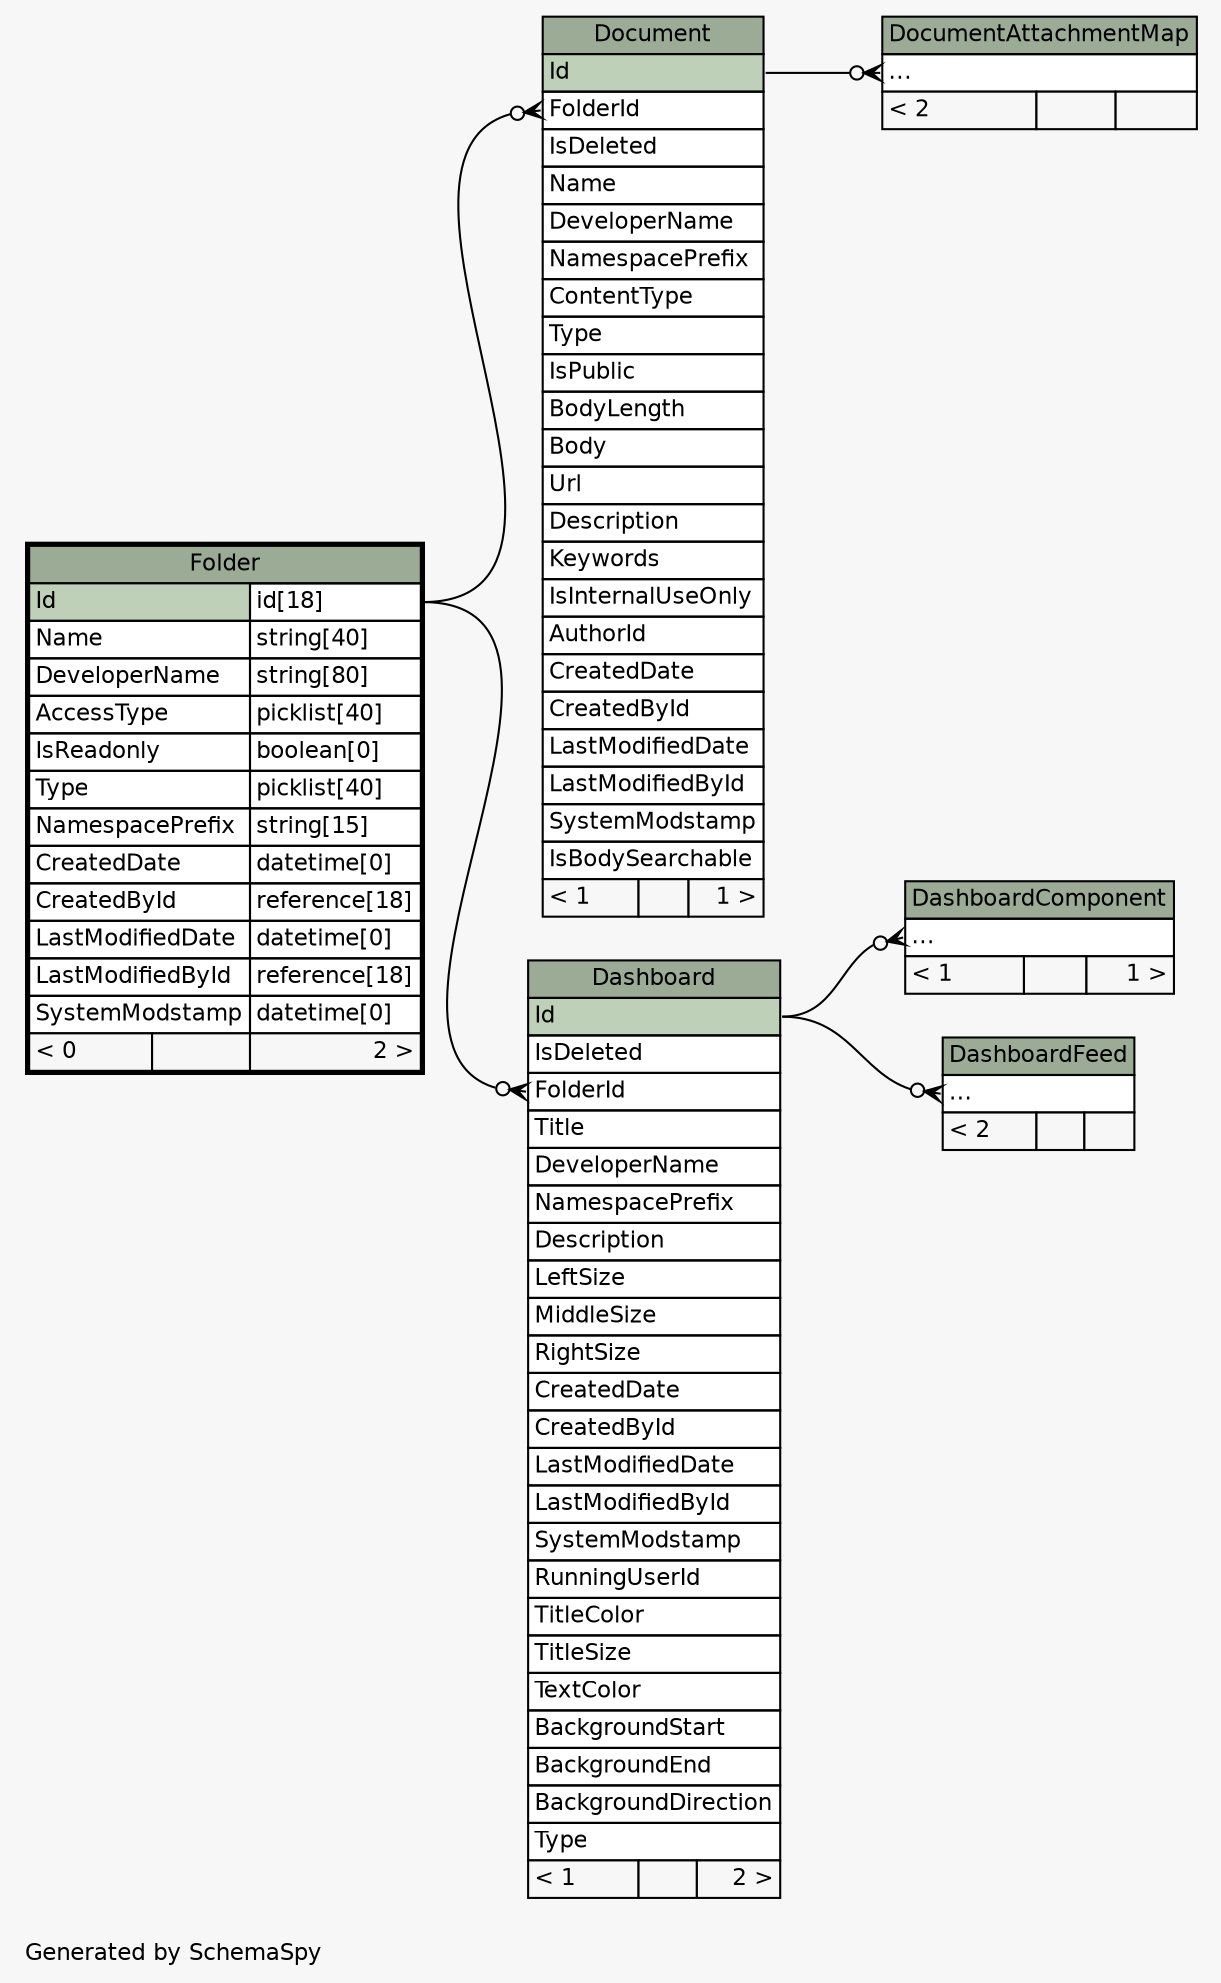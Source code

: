 // dot 2.36.0 on Mac OS X 10.11.6
// SchemaSpy rev 590
digraph "twoDegreesRelationshipsDiagram" {
  graph [
    rankdir="RL"
    bgcolor="#f7f7f7"
    label="\nGenerated by SchemaSpy"
    labeljust="l"
    nodesep="0.18"
    ranksep="0.46"
    fontname="Helvetica"
    fontsize="11"
  ];
  node [
    fontname="Helvetica"
    fontsize="11"
    shape="plaintext"
  ];
  edge [
    arrowsize="0.8"
  ];
  "Dashboard":"FolderId":w -> "Folder":"Id.type":e [arrowhead=none dir=back arrowtail=crowodot];
  "DashboardComponent":"elipses":w -> "Dashboard":"Id":e [arrowhead=none dir=back arrowtail=crowodot];
  "DashboardFeed":"elipses":w -> "Dashboard":"Id":e [arrowhead=none dir=back arrowtail=crowodot];
  "Document":"FolderId":w -> "Folder":"Id.type":e [arrowhead=none dir=back arrowtail=crowodot];
  "DocumentAttachmentMap":"elipses":w -> "Document":"Id":e [arrowhead=none dir=back arrowtail=crowodot];
  "Dashboard" [
    label=<
    <TABLE BORDER="0" CELLBORDER="1" CELLSPACING="0" BGCOLOR="#ffffff">
      <TR><TD COLSPAN="3" BGCOLOR="#9bab96" ALIGN="CENTER">Dashboard</TD></TR>
      <TR><TD PORT="Id" COLSPAN="3" BGCOLOR="#bed1b8" ALIGN="LEFT">Id</TD></TR>
      <TR><TD PORT="IsDeleted" COLSPAN="3" ALIGN="LEFT">IsDeleted</TD></TR>
      <TR><TD PORT="FolderId" COLSPAN="3" ALIGN="LEFT">FolderId</TD></TR>
      <TR><TD PORT="Title" COLSPAN="3" ALIGN="LEFT">Title</TD></TR>
      <TR><TD PORT="DeveloperName" COLSPAN="3" ALIGN="LEFT">DeveloperName</TD></TR>
      <TR><TD PORT="NamespacePrefix" COLSPAN="3" ALIGN="LEFT">NamespacePrefix</TD></TR>
      <TR><TD PORT="Description" COLSPAN="3" ALIGN="LEFT">Description</TD></TR>
      <TR><TD PORT="LeftSize" COLSPAN="3" ALIGN="LEFT">LeftSize</TD></TR>
      <TR><TD PORT="MiddleSize" COLSPAN="3" ALIGN="LEFT">MiddleSize</TD></TR>
      <TR><TD PORT="RightSize" COLSPAN="3" ALIGN="LEFT">RightSize</TD></TR>
      <TR><TD PORT="CreatedDate" COLSPAN="3" ALIGN="LEFT">CreatedDate</TD></TR>
      <TR><TD PORT="CreatedById" COLSPAN="3" ALIGN="LEFT">CreatedById</TD></TR>
      <TR><TD PORT="LastModifiedDate" COLSPAN="3" ALIGN="LEFT">LastModifiedDate</TD></TR>
      <TR><TD PORT="LastModifiedById" COLSPAN="3" ALIGN="LEFT">LastModifiedById</TD></TR>
      <TR><TD PORT="SystemModstamp" COLSPAN="3" ALIGN="LEFT">SystemModstamp</TD></TR>
      <TR><TD PORT="RunningUserId" COLSPAN="3" ALIGN="LEFT">RunningUserId</TD></TR>
      <TR><TD PORT="TitleColor" COLSPAN="3" ALIGN="LEFT">TitleColor</TD></TR>
      <TR><TD PORT="TitleSize" COLSPAN="3" ALIGN="LEFT">TitleSize</TD></TR>
      <TR><TD PORT="TextColor" COLSPAN="3" ALIGN="LEFT">TextColor</TD></TR>
      <TR><TD PORT="BackgroundStart" COLSPAN="3" ALIGN="LEFT">BackgroundStart</TD></TR>
      <TR><TD PORT="BackgroundEnd" COLSPAN="3" ALIGN="LEFT">BackgroundEnd</TD></TR>
      <TR><TD PORT="BackgroundDirection" COLSPAN="3" ALIGN="LEFT">BackgroundDirection</TD></TR>
      <TR><TD PORT="Type" COLSPAN="3" ALIGN="LEFT">Type</TD></TR>
      <TR><TD ALIGN="LEFT" BGCOLOR="#f7f7f7">&lt; 1</TD><TD ALIGN="RIGHT" BGCOLOR="#f7f7f7">  </TD><TD ALIGN="RIGHT" BGCOLOR="#f7f7f7">2 &gt;</TD></TR>
    </TABLE>>
    URL="Dashboard.html"
    tooltip="Dashboard"
  ];
  "DashboardComponent" [
    label=<
    <TABLE BORDER="0" CELLBORDER="1" CELLSPACING="0" BGCOLOR="#ffffff">
      <TR><TD COLSPAN="3" BGCOLOR="#9bab96" ALIGN="CENTER">DashboardComponent</TD></TR>
      <TR><TD PORT="elipses" COLSPAN="3" ALIGN="LEFT">...</TD></TR>
      <TR><TD ALIGN="LEFT" BGCOLOR="#f7f7f7">&lt; 1</TD><TD ALIGN="RIGHT" BGCOLOR="#f7f7f7">  </TD><TD ALIGN="RIGHT" BGCOLOR="#f7f7f7">1 &gt;</TD></TR>
    </TABLE>>
    URL="DashboardComponent.html"
    tooltip="DashboardComponent"
  ];
  "DashboardFeed" [
    label=<
    <TABLE BORDER="0" CELLBORDER="1" CELLSPACING="0" BGCOLOR="#ffffff">
      <TR><TD COLSPAN="3" BGCOLOR="#9bab96" ALIGN="CENTER">DashboardFeed</TD></TR>
      <TR><TD PORT="elipses" COLSPAN="3" ALIGN="LEFT">...</TD></TR>
      <TR><TD ALIGN="LEFT" BGCOLOR="#f7f7f7">&lt; 2</TD><TD ALIGN="RIGHT" BGCOLOR="#f7f7f7">  </TD><TD ALIGN="RIGHT" BGCOLOR="#f7f7f7">  </TD></TR>
    </TABLE>>
    URL="DashboardFeed.html"
    tooltip="DashboardFeed"
  ];
  "Document" [
    label=<
    <TABLE BORDER="0" CELLBORDER="1" CELLSPACING="0" BGCOLOR="#ffffff">
      <TR><TD COLSPAN="3" BGCOLOR="#9bab96" ALIGN="CENTER">Document</TD></TR>
      <TR><TD PORT="Id" COLSPAN="3" BGCOLOR="#bed1b8" ALIGN="LEFT">Id</TD></TR>
      <TR><TD PORT="FolderId" COLSPAN="3" ALIGN="LEFT">FolderId</TD></TR>
      <TR><TD PORT="IsDeleted" COLSPAN="3" ALIGN="LEFT">IsDeleted</TD></TR>
      <TR><TD PORT="Name" COLSPAN="3" ALIGN="LEFT">Name</TD></TR>
      <TR><TD PORT="DeveloperName" COLSPAN="3" ALIGN="LEFT">DeveloperName</TD></TR>
      <TR><TD PORT="NamespacePrefix" COLSPAN="3" ALIGN="LEFT">NamespacePrefix</TD></TR>
      <TR><TD PORT="ContentType" COLSPAN="3" ALIGN="LEFT">ContentType</TD></TR>
      <TR><TD PORT="Type" COLSPAN="3" ALIGN="LEFT">Type</TD></TR>
      <TR><TD PORT="IsPublic" COLSPAN="3" ALIGN="LEFT">IsPublic</TD></TR>
      <TR><TD PORT="BodyLength" COLSPAN="3" ALIGN="LEFT">BodyLength</TD></TR>
      <TR><TD PORT="Body" COLSPAN="3" ALIGN="LEFT">Body</TD></TR>
      <TR><TD PORT="Url" COLSPAN="3" ALIGN="LEFT">Url</TD></TR>
      <TR><TD PORT="Description" COLSPAN="3" ALIGN="LEFT">Description</TD></TR>
      <TR><TD PORT="Keywords" COLSPAN="3" ALIGN="LEFT">Keywords</TD></TR>
      <TR><TD PORT="IsInternalUseOnly" COLSPAN="3" ALIGN="LEFT">IsInternalUseOnly</TD></TR>
      <TR><TD PORT="AuthorId" COLSPAN="3" ALIGN="LEFT">AuthorId</TD></TR>
      <TR><TD PORT="CreatedDate" COLSPAN="3" ALIGN="LEFT">CreatedDate</TD></TR>
      <TR><TD PORT="CreatedById" COLSPAN="3" ALIGN="LEFT">CreatedById</TD></TR>
      <TR><TD PORT="LastModifiedDate" COLSPAN="3" ALIGN="LEFT">LastModifiedDate</TD></TR>
      <TR><TD PORT="LastModifiedById" COLSPAN="3" ALIGN="LEFT">LastModifiedById</TD></TR>
      <TR><TD PORT="SystemModstamp" COLSPAN="3" ALIGN="LEFT">SystemModstamp</TD></TR>
      <TR><TD PORT="IsBodySearchable" COLSPAN="3" ALIGN="LEFT">IsBodySearchable</TD></TR>
      <TR><TD ALIGN="LEFT" BGCOLOR="#f7f7f7">&lt; 1</TD><TD ALIGN="RIGHT" BGCOLOR="#f7f7f7">  </TD><TD ALIGN="RIGHT" BGCOLOR="#f7f7f7">1 &gt;</TD></TR>
    </TABLE>>
    URL="Document.html"
    tooltip="Document"
  ];
  "DocumentAttachmentMap" [
    label=<
    <TABLE BORDER="0" CELLBORDER="1" CELLSPACING="0" BGCOLOR="#ffffff">
      <TR><TD COLSPAN="3" BGCOLOR="#9bab96" ALIGN="CENTER">DocumentAttachmentMap</TD></TR>
      <TR><TD PORT="elipses" COLSPAN="3" ALIGN="LEFT">...</TD></TR>
      <TR><TD ALIGN="LEFT" BGCOLOR="#f7f7f7">&lt; 2</TD><TD ALIGN="RIGHT" BGCOLOR="#f7f7f7">  </TD><TD ALIGN="RIGHT" BGCOLOR="#f7f7f7">  </TD></TR>
    </TABLE>>
    URL="DocumentAttachmentMap.html"
    tooltip="DocumentAttachmentMap"
  ];
  "Folder" [
    label=<
    <TABLE BORDER="2" CELLBORDER="1" CELLSPACING="0" BGCOLOR="#ffffff">
      <TR><TD COLSPAN="3" BGCOLOR="#9bab96" ALIGN="CENTER">Folder</TD></TR>
      <TR><TD PORT="Id" COLSPAN="2" BGCOLOR="#bed1b8" ALIGN="LEFT">Id</TD><TD PORT="Id.type" ALIGN="LEFT">id[18]</TD></TR>
      <TR><TD PORT="Name" COLSPAN="2" ALIGN="LEFT">Name</TD><TD PORT="Name.type" ALIGN="LEFT">string[40]</TD></TR>
      <TR><TD PORT="DeveloperName" COLSPAN="2" ALIGN="LEFT">DeveloperName</TD><TD PORT="DeveloperName.type" ALIGN="LEFT">string[80]</TD></TR>
      <TR><TD PORT="AccessType" COLSPAN="2" ALIGN="LEFT">AccessType</TD><TD PORT="AccessType.type" ALIGN="LEFT">picklist[40]</TD></TR>
      <TR><TD PORT="IsReadonly" COLSPAN="2" ALIGN="LEFT">IsReadonly</TD><TD PORT="IsReadonly.type" ALIGN="LEFT">boolean[0]</TD></TR>
      <TR><TD PORT="Type" COLSPAN="2" ALIGN="LEFT">Type</TD><TD PORT="Type.type" ALIGN="LEFT">picklist[40]</TD></TR>
      <TR><TD PORT="NamespacePrefix" COLSPAN="2" ALIGN="LEFT">NamespacePrefix</TD><TD PORT="NamespacePrefix.type" ALIGN="LEFT">string[15]</TD></TR>
      <TR><TD PORT="CreatedDate" COLSPAN="2" ALIGN="LEFT">CreatedDate</TD><TD PORT="CreatedDate.type" ALIGN="LEFT">datetime[0]</TD></TR>
      <TR><TD PORT="CreatedById" COLSPAN="2" ALIGN="LEFT">CreatedById</TD><TD PORT="CreatedById.type" ALIGN="LEFT">reference[18]</TD></TR>
      <TR><TD PORT="LastModifiedDate" COLSPAN="2" ALIGN="LEFT">LastModifiedDate</TD><TD PORT="LastModifiedDate.type" ALIGN="LEFT">datetime[0]</TD></TR>
      <TR><TD PORT="LastModifiedById" COLSPAN="2" ALIGN="LEFT">LastModifiedById</TD><TD PORT="LastModifiedById.type" ALIGN="LEFT">reference[18]</TD></TR>
      <TR><TD PORT="SystemModstamp" COLSPAN="2" ALIGN="LEFT">SystemModstamp</TD><TD PORT="SystemModstamp.type" ALIGN="LEFT">datetime[0]</TD></TR>
      <TR><TD ALIGN="LEFT" BGCOLOR="#f7f7f7">&lt; 0</TD><TD ALIGN="RIGHT" BGCOLOR="#f7f7f7">  </TD><TD ALIGN="RIGHT" BGCOLOR="#f7f7f7">2 &gt;</TD></TR>
    </TABLE>>
    URL="Folder.html"
    tooltip="Folder"
  ];
}
